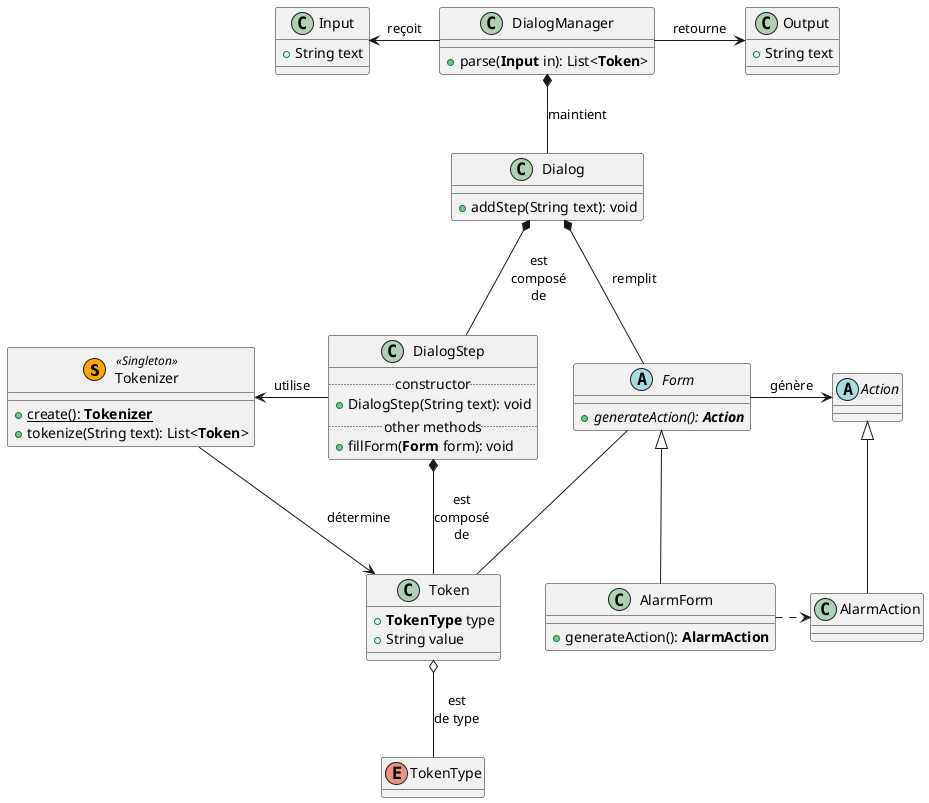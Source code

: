 @startuml

class Tokenizer << (S, orange) Singleton>>{
    +{static} create(): <b>Tokenizer</b>
    +tokenize(String text): List<<b>Token</b>>
}
class Token {
    +<b>TokenType</b> type
    +String value
}
enum TokenType
hide TokenType methods
class DialogManager {
    +parse(<b>Input</b> in): List<<b>Token</b>>
}
class Dialog {
    +addStep(String text): void
}
class DialogStep {
    .. constructor ..
    +DialogStep(String text): void
    .. other methods ..
    +fillForm(<b>Form</b> form): void
}
abstract class Form {
    +{abstract} generateAction(): <b>Action</b>
}
class AlarmForm {
    +generateAction(): <b>AlarmAction</b>
}
abstract class Action
class AlarmAction
class Input {
    +String text
}
class Output {
    +String text
}

DialogManager -left-> Input : reçoit
DialogManager -> Output : retourne
DialogManager *-- Dialog : maintient
Dialog *-- DialogStep : est\ncomposé\nde
Dialog *-- Form : remplit
DialogStep *-- Token : est\ncomposé\nde
DialogStep -left-> Tokenizer : utilise
Form -> Action : génère
Form <|-- AlarmForm
Action <|-- AlarmAction
AlarmForm .> AlarmAction
Tokenizer --> Token : détermine
Token o-- TokenType : est\nde type
Form -- Token


@enduml
